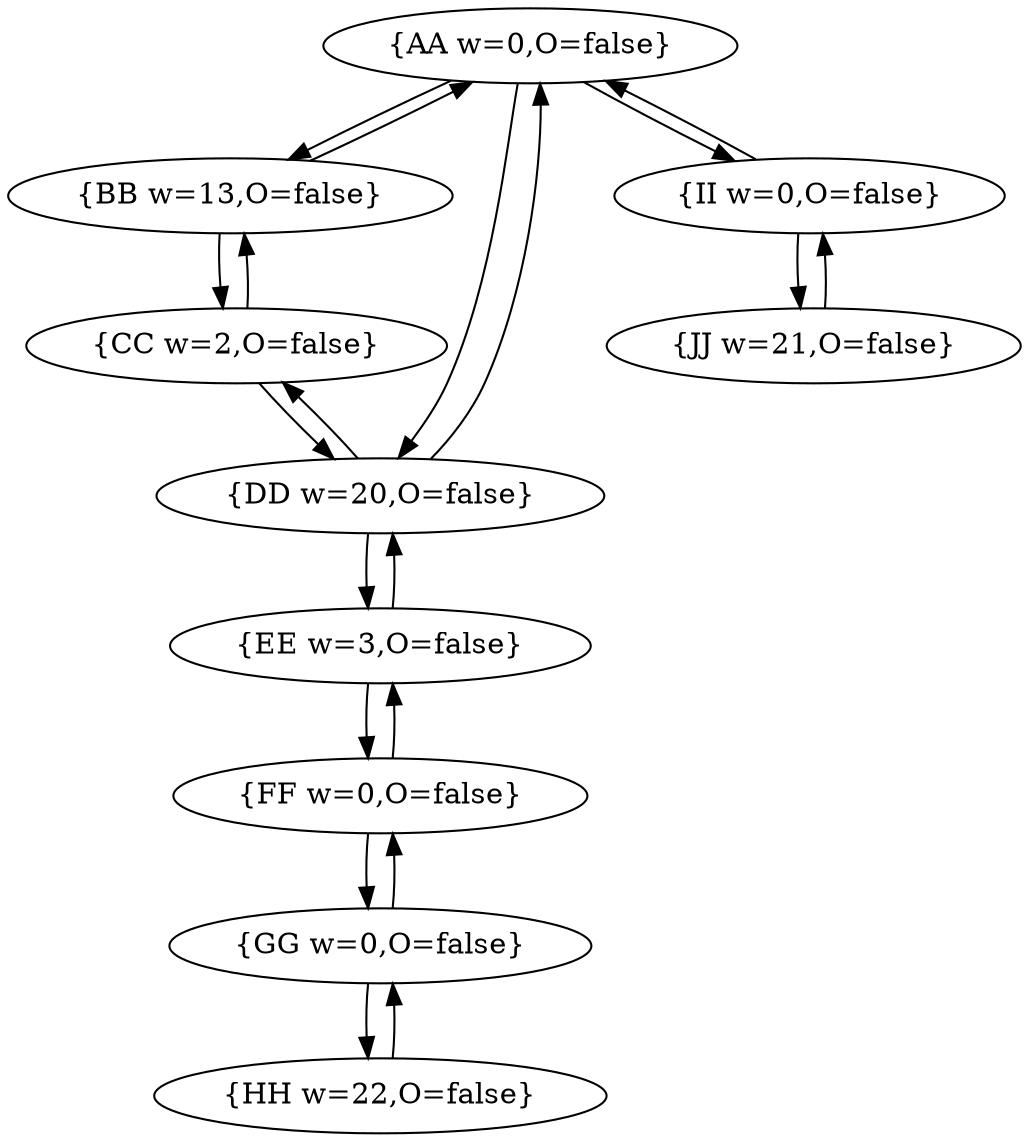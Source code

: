 digraph {
    0 [ label = "{AA w=0,O=false}" ]
    1 [ label = "{BB w=13,O=false}" ]
    2 [ label = "{CC w=2,O=false}" ]
    3 [ label = "{DD w=20,O=false}" ]
    4 [ label = "{EE w=3,O=false}" ]
    5 [ label = "{FF w=0,O=false}" ]
    6 [ label = "{GG w=0,O=false}" ]
    7 [ label = "{HH w=22,O=false}" ]
    8 [ label = "{II w=0,O=false}" ]
    9 [ label = "{JJ w=21,O=false}" ]
    0 -> 3 [ ]
    0 -> 8 [ ]
    0 -> 1 [ ]
    1 -> 2 [ ]
    1 -> 0 [ ]
    2 -> 3 [ ]
    2 -> 1 [ ]
    3 -> 2 [ ]
    3 -> 0 [ ]
    3 -> 4 [ ]
    4 -> 5 [ ]
    4 -> 3 [ ]
    5 -> 4 [ ]
    5 -> 6 [ ]
    6 -> 5 [ ]
    6 -> 7 [ ]
    7 -> 6 [ ]
    8 -> 0 [ ]
    8 -> 9 [ ]
    9 -> 8 [ ]
}

